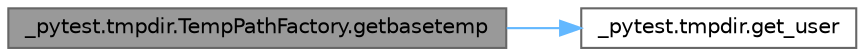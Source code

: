 digraph "_pytest.tmpdir.TempPathFactory.getbasetemp"
{
 // LATEX_PDF_SIZE
  bgcolor="transparent";
  edge [fontname=Helvetica,fontsize=10,labelfontname=Helvetica,labelfontsize=10];
  node [fontname=Helvetica,fontsize=10,shape=box,height=0.2,width=0.4];
  rankdir="LR";
  Node1 [id="Node000001",label="_pytest.tmpdir.TempPathFactory.getbasetemp",height=0.2,width=0.4,color="gray40", fillcolor="grey60", style="filled", fontcolor="black",tooltip=" "];
  Node1 -> Node2 [id="edge1_Node000001_Node000002",color="steelblue1",style="solid",tooltip=" "];
  Node2 [id="Node000002",label="_pytest.tmpdir.get_user",height=0.2,width=0.4,color="grey40", fillcolor="white", style="filled",URL="$namespace__pytest_1_1tmpdir.html#a40002769b219a6ed78b0e1ac586103ef",tooltip=" "];
}
